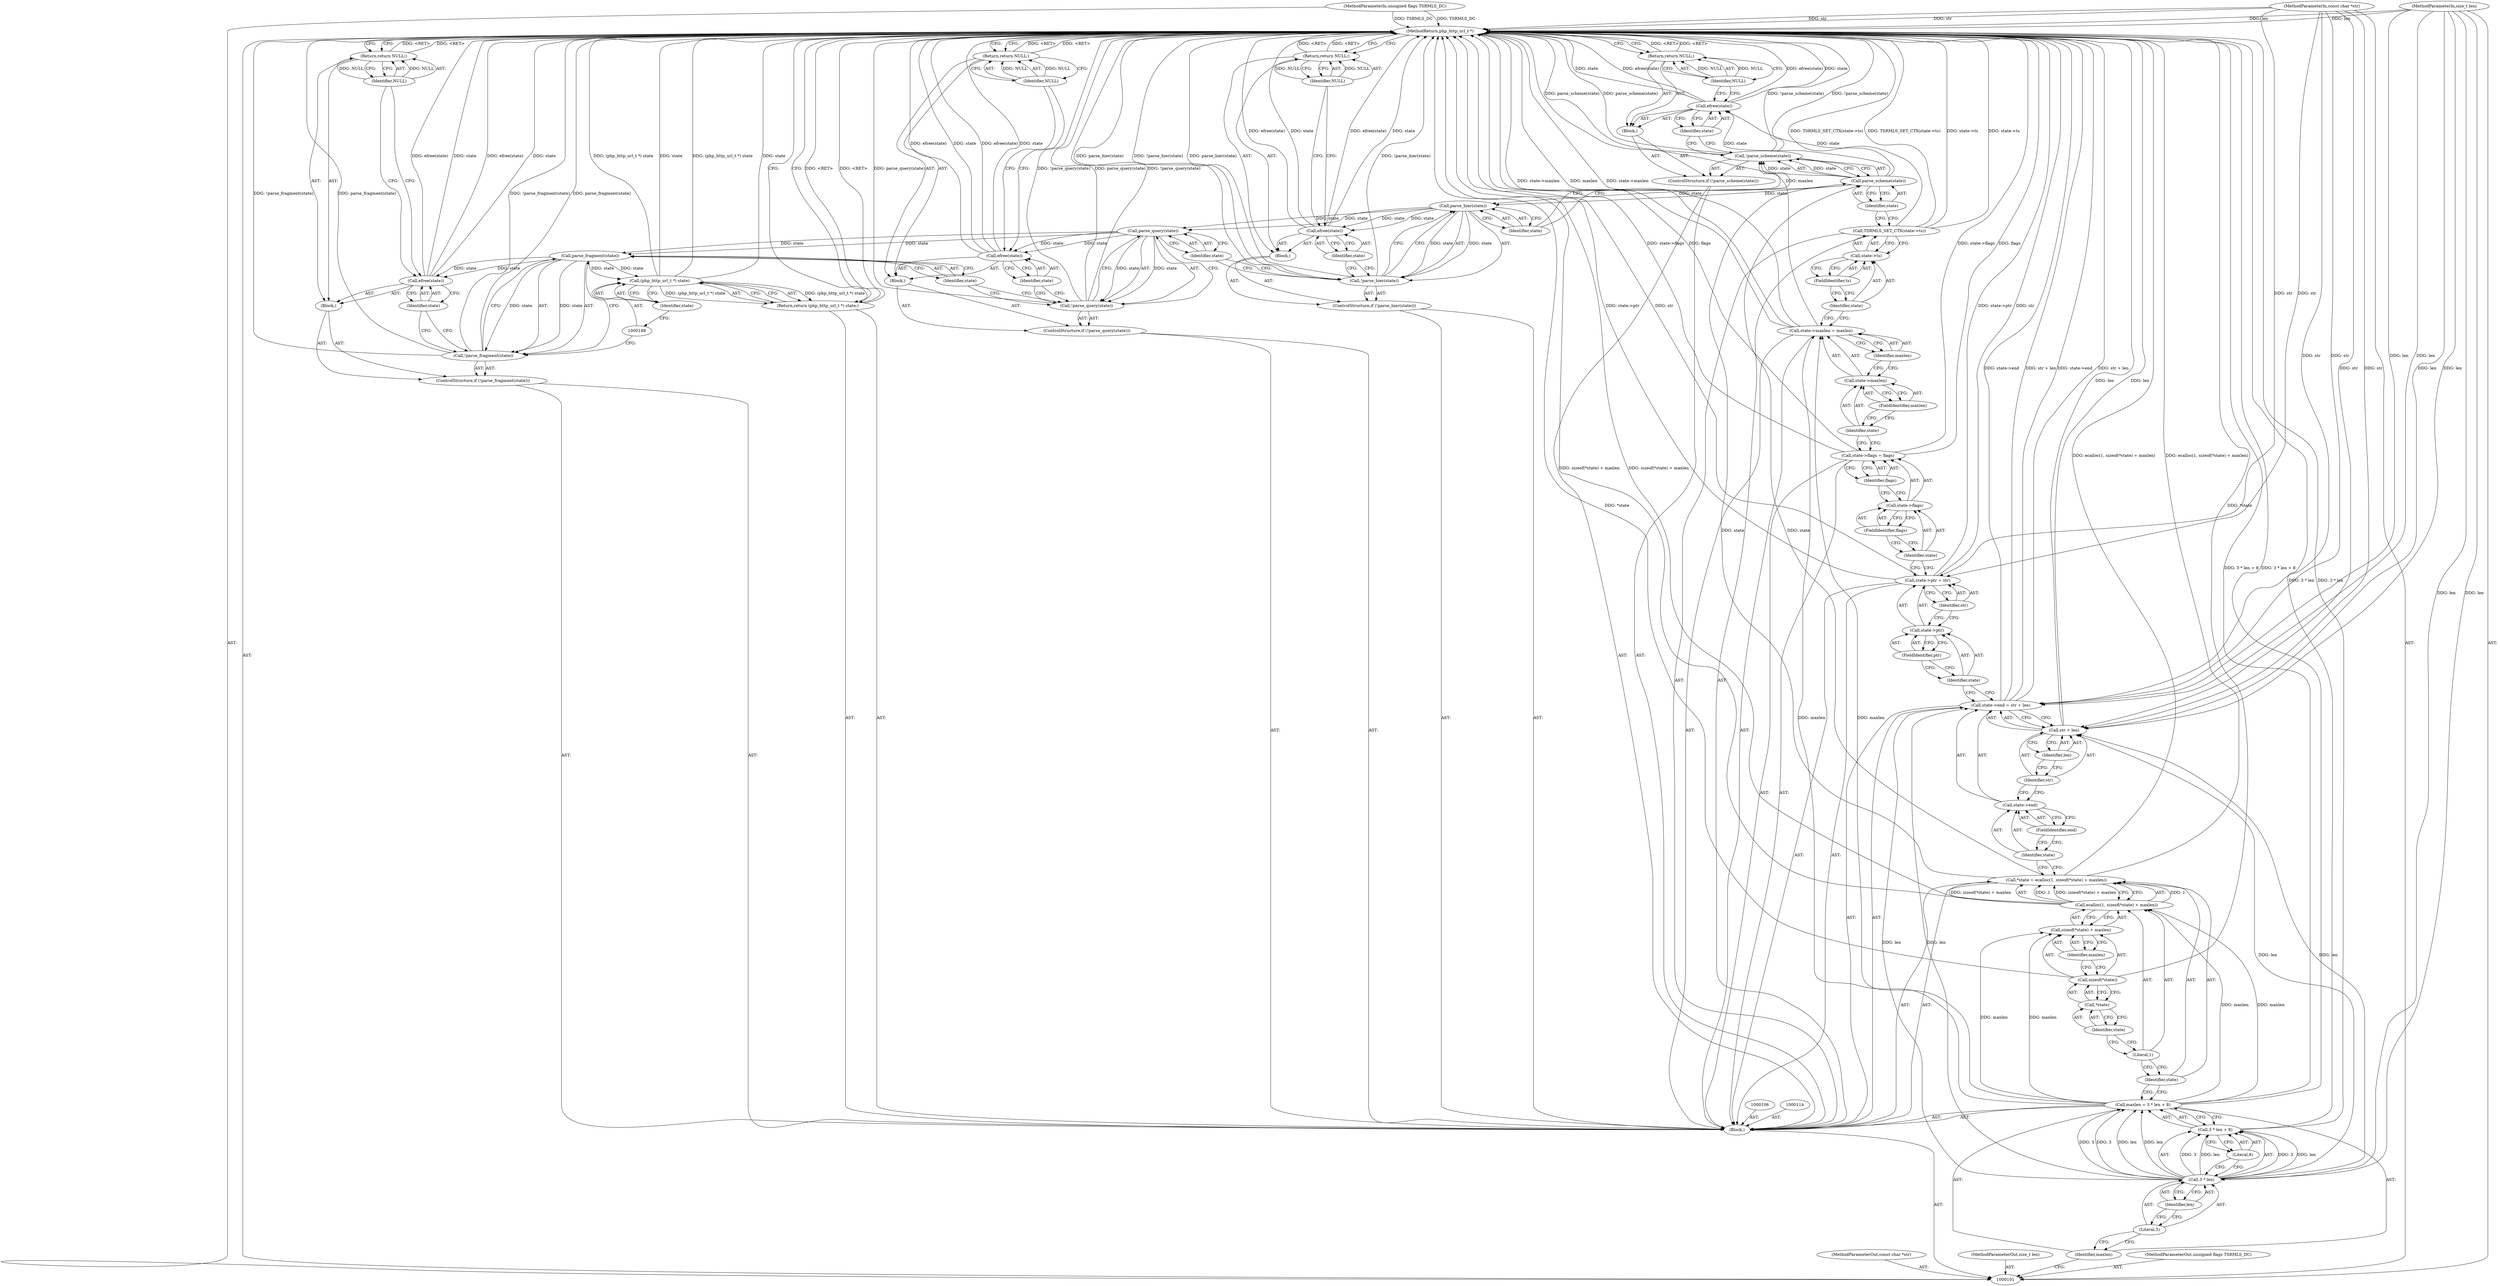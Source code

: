 digraph "0_ext-http_3724cd76a28be1d6049b5537232e97ac_0" {
"1000190" [label="(MethodReturn,php_http_url_t *)"];
"1000102" [label="(MethodParameterIn,const char *str)"];
"1000266" [label="(MethodParameterOut,const char *str)"];
"1000103" [label="(MethodParameterIn,size_t len)"];
"1000267" [label="(MethodParameterOut,size_t len)"];
"1000104" [label="(MethodParameterIn,unsigned flags TSRMLS_DC)"];
"1000268" [label="(MethodParameterOut,unsigned flags TSRMLS_DC)"];
"1000146" [label="(Call,TSRMLS_SET_CTX(state->ts))"];
"1000147" [label="(Call,state->ts)"];
"1000148" [label="(Identifier,state)"];
"1000149" [label="(FieldIdentifier,ts)"];
"1000150" [label="(ControlStructure,if (!parse_scheme(state)))"];
"1000153" [label="(Identifier,state)"];
"1000154" [label="(Block,)"];
"1000151" [label="(Call,!parse_scheme(state))"];
"1000152" [label="(Call,parse_scheme(state))"];
"1000155" [label="(Call,efree(state))"];
"1000156" [label="(Identifier,state)"];
"1000157" [label="(Return,return NULL;)"];
"1000158" [label="(Identifier,NULL)"];
"1000159" [label="(ControlStructure,if (!parse_hier(state)))"];
"1000162" [label="(Identifier,state)"];
"1000163" [label="(Block,)"];
"1000160" [label="(Call,!parse_hier(state))"];
"1000161" [label="(Call,parse_hier(state))"];
"1000164" [label="(Call,efree(state))"];
"1000165" [label="(Identifier,state)"];
"1000105" [label="(Block,)"];
"1000166" [label="(Return,return NULL;)"];
"1000167" [label="(Identifier,NULL)"];
"1000168" [label="(ControlStructure,if (!parse_query(state)))"];
"1000171" [label="(Identifier,state)"];
"1000172" [label="(Block,)"];
"1000169" [label="(Call,!parse_query(state))"];
"1000170" [label="(Call,parse_query(state))"];
"1000173" [label="(Call,efree(state))"];
"1000174" [label="(Identifier,state)"];
"1000175" [label="(Return,return NULL;)"];
"1000176" [label="(Identifier,NULL)"];
"1000177" [label="(ControlStructure,if (!parse_fragment(state)))"];
"1000180" [label="(Identifier,state)"];
"1000181" [label="(Block,)"];
"1000178" [label="(Call,!parse_fragment(state))"];
"1000179" [label="(Call,parse_fragment(state))"];
"1000109" [label="(Call,3 * len + 8)"];
"1000110" [label="(Call,3 * len)"];
"1000111" [label="(Literal,3)"];
"1000112" [label="(Identifier,len)"];
"1000113" [label="(Literal,8)"];
"1000107" [label="(Call,maxlen = 3 * len + 8)"];
"1000108" [label="(Identifier,maxlen)"];
"1000182" [label="(Call,efree(state))"];
"1000183" [label="(Identifier,state)"];
"1000184" [label="(Return,return NULL;)"];
"1000185" [label="(Identifier,NULL)"];
"1000186" [label="(Return,return (php_http_url_t *) state;)"];
"1000189" [label="(Identifier,state)"];
"1000187" [label="(Call,(php_http_url_t *) state)"];
"1000115" [label="(Call,*state = ecalloc(1, sizeof(*state) + maxlen))"];
"1000116" [label="(Identifier,state)"];
"1000117" [label="(Call,ecalloc(1, sizeof(*state) + maxlen))"];
"1000118" [label="(Literal,1)"];
"1000119" [label="(Call,sizeof(*state) + maxlen)"];
"1000120" [label="(Call,sizeof(*state))"];
"1000121" [label="(Call,*state)"];
"1000122" [label="(Identifier,state)"];
"1000123" [label="(Identifier,maxlen)"];
"1000128" [label="(Call,str + len)"];
"1000129" [label="(Identifier,str)"];
"1000124" [label="(Call,state->end = str + len)"];
"1000125" [label="(Call,state->end)"];
"1000126" [label="(Identifier,state)"];
"1000130" [label="(Identifier,len)"];
"1000127" [label="(FieldIdentifier,end)"];
"1000131" [label="(Call,state->ptr = str)"];
"1000132" [label="(Call,state->ptr)"];
"1000133" [label="(Identifier,state)"];
"1000135" [label="(Identifier,str)"];
"1000134" [label="(FieldIdentifier,ptr)"];
"1000136" [label="(Call,state->flags = flags)"];
"1000137" [label="(Call,state->flags)"];
"1000138" [label="(Identifier,state)"];
"1000140" [label="(Identifier,flags)"];
"1000139" [label="(FieldIdentifier,flags)"];
"1000141" [label="(Call,state->maxlen = maxlen)"];
"1000142" [label="(Call,state->maxlen)"];
"1000143" [label="(Identifier,state)"];
"1000145" [label="(Identifier,maxlen)"];
"1000144" [label="(FieldIdentifier,maxlen)"];
"1000190" -> "1000101"  [label="AST: "];
"1000190" -> "1000157"  [label="CFG: "];
"1000190" -> "1000166"  [label="CFG: "];
"1000190" -> "1000175"  [label="CFG: "];
"1000190" -> "1000184"  [label="CFG: "];
"1000190" -> "1000186"  [label="CFG: "];
"1000184" -> "1000190"  [label="DDG: <RET>"];
"1000186" -> "1000190"  [label="DDG: <RET>"];
"1000166" -> "1000190"  [label="DDG: <RET>"];
"1000175" -> "1000190"  [label="DDG: <RET>"];
"1000157" -> "1000190"  [label="DDG: <RET>"];
"1000124" -> "1000190"  [label="DDG: state->end"];
"1000124" -> "1000190"  [label="DDG: str + len"];
"1000169" -> "1000190"  [label="DDG: !parse_query(state)"];
"1000169" -> "1000190"  [label="DDG: parse_query(state)"];
"1000102" -> "1000190"  [label="DDG: str"];
"1000117" -> "1000190"  [label="DDG: sizeof(*state) + maxlen"];
"1000146" -> "1000190"  [label="DDG: TSRMLS_SET_CTX(state->ts)"];
"1000146" -> "1000190"  [label="DDG: state->ts"];
"1000182" -> "1000190"  [label="DDG: efree(state)"];
"1000182" -> "1000190"  [label="DDG: state"];
"1000178" -> "1000190"  [label="DDG: !parse_fragment(state)"];
"1000178" -> "1000190"  [label="DDG: parse_fragment(state)"];
"1000115" -> "1000190"  [label="DDG: ecalloc(1, sizeof(*state) + maxlen)"];
"1000128" -> "1000190"  [label="DDG: len"];
"1000164" -> "1000190"  [label="DDG: efree(state)"];
"1000164" -> "1000190"  [label="DDG: state"];
"1000187" -> "1000190"  [label="DDG: (php_http_url_t *) state"];
"1000187" -> "1000190"  [label="DDG: state"];
"1000141" -> "1000190"  [label="DDG: state->maxlen"];
"1000141" -> "1000190"  [label="DDG: maxlen"];
"1000151" -> "1000190"  [label="DDG: !parse_scheme(state)"];
"1000151" -> "1000190"  [label="DDG: parse_scheme(state)"];
"1000104" -> "1000190"  [label="DDG: TSRMLS_DC"];
"1000160" -> "1000190"  [label="DDG: !parse_hier(state)"];
"1000160" -> "1000190"  [label="DDG: parse_hier(state)"];
"1000131" -> "1000190"  [label="DDG: state->ptr"];
"1000131" -> "1000190"  [label="DDG: str"];
"1000136" -> "1000190"  [label="DDG: flags"];
"1000136" -> "1000190"  [label="DDG: state->flags"];
"1000155" -> "1000190"  [label="DDG: efree(state)"];
"1000155" -> "1000190"  [label="DDG: state"];
"1000103" -> "1000190"  [label="DDG: len"];
"1000120" -> "1000190"  [label="DDG: *state"];
"1000109" -> "1000190"  [label="DDG: 3 * len"];
"1000173" -> "1000190"  [label="DDG: efree(state)"];
"1000173" -> "1000190"  [label="DDG: state"];
"1000107" -> "1000190"  [label="DDG: 3 * len + 8"];
"1000102" -> "1000101"  [label="AST: "];
"1000102" -> "1000190"  [label="DDG: str"];
"1000102" -> "1000124"  [label="DDG: str"];
"1000102" -> "1000128"  [label="DDG: str"];
"1000102" -> "1000131"  [label="DDG: str"];
"1000266" -> "1000101"  [label="AST: "];
"1000103" -> "1000101"  [label="AST: "];
"1000103" -> "1000190"  [label="DDG: len"];
"1000103" -> "1000110"  [label="DDG: len"];
"1000103" -> "1000124"  [label="DDG: len"];
"1000103" -> "1000128"  [label="DDG: len"];
"1000267" -> "1000101"  [label="AST: "];
"1000104" -> "1000101"  [label="AST: "];
"1000104" -> "1000190"  [label="DDG: TSRMLS_DC"];
"1000268" -> "1000101"  [label="AST: "];
"1000146" -> "1000105"  [label="AST: "];
"1000146" -> "1000147"  [label="CFG: "];
"1000147" -> "1000146"  [label="AST: "];
"1000153" -> "1000146"  [label="CFG: "];
"1000146" -> "1000190"  [label="DDG: TSRMLS_SET_CTX(state->ts)"];
"1000146" -> "1000190"  [label="DDG: state->ts"];
"1000147" -> "1000146"  [label="AST: "];
"1000147" -> "1000149"  [label="CFG: "];
"1000148" -> "1000147"  [label="AST: "];
"1000149" -> "1000147"  [label="AST: "];
"1000146" -> "1000147"  [label="CFG: "];
"1000148" -> "1000147"  [label="AST: "];
"1000148" -> "1000141"  [label="CFG: "];
"1000149" -> "1000148"  [label="CFG: "];
"1000149" -> "1000147"  [label="AST: "];
"1000149" -> "1000148"  [label="CFG: "];
"1000147" -> "1000149"  [label="CFG: "];
"1000150" -> "1000105"  [label="AST: "];
"1000151" -> "1000150"  [label="AST: "];
"1000154" -> "1000150"  [label="AST: "];
"1000153" -> "1000152"  [label="AST: "];
"1000153" -> "1000146"  [label="CFG: "];
"1000152" -> "1000153"  [label="CFG: "];
"1000154" -> "1000150"  [label="AST: "];
"1000155" -> "1000154"  [label="AST: "];
"1000157" -> "1000154"  [label="AST: "];
"1000151" -> "1000150"  [label="AST: "];
"1000151" -> "1000152"  [label="CFG: "];
"1000152" -> "1000151"  [label="AST: "];
"1000156" -> "1000151"  [label="CFG: "];
"1000162" -> "1000151"  [label="CFG: "];
"1000151" -> "1000190"  [label="DDG: !parse_scheme(state)"];
"1000151" -> "1000190"  [label="DDG: parse_scheme(state)"];
"1000152" -> "1000151"  [label="DDG: state"];
"1000152" -> "1000151"  [label="AST: "];
"1000152" -> "1000153"  [label="CFG: "];
"1000153" -> "1000152"  [label="AST: "];
"1000151" -> "1000152"  [label="CFG: "];
"1000152" -> "1000151"  [label="DDG: state"];
"1000115" -> "1000152"  [label="DDG: state"];
"1000152" -> "1000155"  [label="DDG: state"];
"1000152" -> "1000161"  [label="DDG: state"];
"1000155" -> "1000154"  [label="AST: "];
"1000155" -> "1000156"  [label="CFG: "];
"1000156" -> "1000155"  [label="AST: "];
"1000158" -> "1000155"  [label="CFG: "];
"1000155" -> "1000190"  [label="DDG: efree(state)"];
"1000155" -> "1000190"  [label="DDG: state"];
"1000152" -> "1000155"  [label="DDG: state"];
"1000156" -> "1000155"  [label="AST: "];
"1000156" -> "1000151"  [label="CFG: "];
"1000155" -> "1000156"  [label="CFG: "];
"1000157" -> "1000154"  [label="AST: "];
"1000157" -> "1000158"  [label="CFG: "];
"1000158" -> "1000157"  [label="AST: "];
"1000190" -> "1000157"  [label="CFG: "];
"1000157" -> "1000190"  [label="DDG: <RET>"];
"1000158" -> "1000157"  [label="DDG: NULL"];
"1000158" -> "1000157"  [label="AST: "];
"1000158" -> "1000155"  [label="CFG: "];
"1000157" -> "1000158"  [label="CFG: "];
"1000158" -> "1000157"  [label="DDG: NULL"];
"1000159" -> "1000105"  [label="AST: "];
"1000160" -> "1000159"  [label="AST: "];
"1000163" -> "1000159"  [label="AST: "];
"1000162" -> "1000161"  [label="AST: "];
"1000162" -> "1000151"  [label="CFG: "];
"1000161" -> "1000162"  [label="CFG: "];
"1000163" -> "1000159"  [label="AST: "];
"1000164" -> "1000163"  [label="AST: "];
"1000166" -> "1000163"  [label="AST: "];
"1000160" -> "1000159"  [label="AST: "];
"1000160" -> "1000161"  [label="CFG: "];
"1000161" -> "1000160"  [label="AST: "];
"1000165" -> "1000160"  [label="CFG: "];
"1000171" -> "1000160"  [label="CFG: "];
"1000160" -> "1000190"  [label="DDG: !parse_hier(state)"];
"1000160" -> "1000190"  [label="DDG: parse_hier(state)"];
"1000161" -> "1000160"  [label="DDG: state"];
"1000161" -> "1000160"  [label="AST: "];
"1000161" -> "1000162"  [label="CFG: "];
"1000162" -> "1000161"  [label="AST: "];
"1000160" -> "1000161"  [label="CFG: "];
"1000161" -> "1000160"  [label="DDG: state"];
"1000152" -> "1000161"  [label="DDG: state"];
"1000161" -> "1000164"  [label="DDG: state"];
"1000161" -> "1000170"  [label="DDG: state"];
"1000164" -> "1000163"  [label="AST: "];
"1000164" -> "1000165"  [label="CFG: "];
"1000165" -> "1000164"  [label="AST: "];
"1000167" -> "1000164"  [label="CFG: "];
"1000164" -> "1000190"  [label="DDG: efree(state)"];
"1000164" -> "1000190"  [label="DDG: state"];
"1000161" -> "1000164"  [label="DDG: state"];
"1000165" -> "1000164"  [label="AST: "];
"1000165" -> "1000160"  [label="CFG: "];
"1000164" -> "1000165"  [label="CFG: "];
"1000105" -> "1000101"  [label="AST: "];
"1000106" -> "1000105"  [label="AST: "];
"1000107" -> "1000105"  [label="AST: "];
"1000114" -> "1000105"  [label="AST: "];
"1000115" -> "1000105"  [label="AST: "];
"1000124" -> "1000105"  [label="AST: "];
"1000131" -> "1000105"  [label="AST: "];
"1000136" -> "1000105"  [label="AST: "];
"1000141" -> "1000105"  [label="AST: "];
"1000146" -> "1000105"  [label="AST: "];
"1000150" -> "1000105"  [label="AST: "];
"1000159" -> "1000105"  [label="AST: "];
"1000168" -> "1000105"  [label="AST: "];
"1000177" -> "1000105"  [label="AST: "];
"1000186" -> "1000105"  [label="AST: "];
"1000166" -> "1000163"  [label="AST: "];
"1000166" -> "1000167"  [label="CFG: "];
"1000167" -> "1000166"  [label="AST: "];
"1000190" -> "1000166"  [label="CFG: "];
"1000166" -> "1000190"  [label="DDG: <RET>"];
"1000167" -> "1000166"  [label="DDG: NULL"];
"1000167" -> "1000166"  [label="AST: "];
"1000167" -> "1000164"  [label="CFG: "];
"1000166" -> "1000167"  [label="CFG: "];
"1000167" -> "1000166"  [label="DDG: NULL"];
"1000168" -> "1000105"  [label="AST: "];
"1000169" -> "1000168"  [label="AST: "];
"1000172" -> "1000168"  [label="AST: "];
"1000171" -> "1000170"  [label="AST: "];
"1000171" -> "1000160"  [label="CFG: "];
"1000170" -> "1000171"  [label="CFG: "];
"1000172" -> "1000168"  [label="AST: "];
"1000173" -> "1000172"  [label="AST: "];
"1000175" -> "1000172"  [label="AST: "];
"1000169" -> "1000168"  [label="AST: "];
"1000169" -> "1000170"  [label="CFG: "];
"1000170" -> "1000169"  [label="AST: "];
"1000174" -> "1000169"  [label="CFG: "];
"1000180" -> "1000169"  [label="CFG: "];
"1000169" -> "1000190"  [label="DDG: !parse_query(state)"];
"1000169" -> "1000190"  [label="DDG: parse_query(state)"];
"1000170" -> "1000169"  [label="DDG: state"];
"1000170" -> "1000169"  [label="AST: "];
"1000170" -> "1000171"  [label="CFG: "];
"1000171" -> "1000170"  [label="AST: "];
"1000169" -> "1000170"  [label="CFG: "];
"1000170" -> "1000169"  [label="DDG: state"];
"1000161" -> "1000170"  [label="DDG: state"];
"1000170" -> "1000173"  [label="DDG: state"];
"1000170" -> "1000179"  [label="DDG: state"];
"1000173" -> "1000172"  [label="AST: "];
"1000173" -> "1000174"  [label="CFG: "];
"1000174" -> "1000173"  [label="AST: "];
"1000176" -> "1000173"  [label="CFG: "];
"1000173" -> "1000190"  [label="DDG: efree(state)"];
"1000173" -> "1000190"  [label="DDG: state"];
"1000170" -> "1000173"  [label="DDG: state"];
"1000174" -> "1000173"  [label="AST: "];
"1000174" -> "1000169"  [label="CFG: "];
"1000173" -> "1000174"  [label="CFG: "];
"1000175" -> "1000172"  [label="AST: "];
"1000175" -> "1000176"  [label="CFG: "];
"1000176" -> "1000175"  [label="AST: "];
"1000190" -> "1000175"  [label="CFG: "];
"1000175" -> "1000190"  [label="DDG: <RET>"];
"1000176" -> "1000175"  [label="DDG: NULL"];
"1000176" -> "1000175"  [label="AST: "];
"1000176" -> "1000173"  [label="CFG: "];
"1000175" -> "1000176"  [label="CFG: "];
"1000176" -> "1000175"  [label="DDG: NULL"];
"1000177" -> "1000105"  [label="AST: "];
"1000178" -> "1000177"  [label="AST: "];
"1000181" -> "1000177"  [label="AST: "];
"1000180" -> "1000179"  [label="AST: "];
"1000180" -> "1000169"  [label="CFG: "];
"1000179" -> "1000180"  [label="CFG: "];
"1000181" -> "1000177"  [label="AST: "];
"1000182" -> "1000181"  [label="AST: "];
"1000184" -> "1000181"  [label="AST: "];
"1000178" -> "1000177"  [label="AST: "];
"1000178" -> "1000179"  [label="CFG: "];
"1000179" -> "1000178"  [label="AST: "];
"1000183" -> "1000178"  [label="CFG: "];
"1000188" -> "1000178"  [label="CFG: "];
"1000178" -> "1000190"  [label="DDG: !parse_fragment(state)"];
"1000178" -> "1000190"  [label="DDG: parse_fragment(state)"];
"1000179" -> "1000178"  [label="DDG: state"];
"1000179" -> "1000178"  [label="AST: "];
"1000179" -> "1000180"  [label="CFG: "];
"1000180" -> "1000179"  [label="AST: "];
"1000178" -> "1000179"  [label="CFG: "];
"1000179" -> "1000178"  [label="DDG: state"];
"1000170" -> "1000179"  [label="DDG: state"];
"1000179" -> "1000182"  [label="DDG: state"];
"1000179" -> "1000187"  [label="DDG: state"];
"1000109" -> "1000107"  [label="AST: "];
"1000109" -> "1000113"  [label="CFG: "];
"1000110" -> "1000109"  [label="AST: "];
"1000113" -> "1000109"  [label="AST: "];
"1000107" -> "1000109"  [label="CFG: "];
"1000109" -> "1000190"  [label="DDG: 3 * len"];
"1000110" -> "1000109"  [label="DDG: 3"];
"1000110" -> "1000109"  [label="DDG: len"];
"1000110" -> "1000109"  [label="AST: "];
"1000110" -> "1000112"  [label="CFG: "];
"1000111" -> "1000110"  [label="AST: "];
"1000112" -> "1000110"  [label="AST: "];
"1000113" -> "1000110"  [label="CFG: "];
"1000110" -> "1000107"  [label="DDG: 3"];
"1000110" -> "1000107"  [label="DDG: len"];
"1000110" -> "1000109"  [label="DDG: 3"];
"1000110" -> "1000109"  [label="DDG: len"];
"1000103" -> "1000110"  [label="DDG: len"];
"1000110" -> "1000124"  [label="DDG: len"];
"1000110" -> "1000128"  [label="DDG: len"];
"1000111" -> "1000110"  [label="AST: "];
"1000111" -> "1000108"  [label="CFG: "];
"1000112" -> "1000111"  [label="CFG: "];
"1000112" -> "1000110"  [label="AST: "];
"1000112" -> "1000111"  [label="CFG: "];
"1000110" -> "1000112"  [label="CFG: "];
"1000113" -> "1000109"  [label="AST: "];
"1000113" -> "1000110"  [label="CFG: "];
"1000109" -> "1000113"  [label="CFG: "];
"1000107" -> "1000105"  [label="AST: "];
"1000107" -> "1000109"  [label="CFG: "];
"1000108" -> "1000107"  [label="AST: "];
"1000109" -> "1000107"  [label="AST: "];
"1000116" -> "1000107"  [label="CFG: "];
"1000107" -> "1000190"  [label="DDG: 3 * len + 8"];
"1000110" -> "1000107"  [label="DDG: 3"];
"1000110" -> "1000107"  [label="DDG: len"];
"1000107" -> "1000117"  [label="DDG: maxlen"];
"1000107" -> "1000119"  [label="DDG: maxlen"];
"1000107" -> "1000141"  [label="DDG: maxlen"];
"1000108" -> "1000107"  [label="AST: "];
"1000108" -> "1000101"  [label="CFG: "];
"1000111" -> "1000108"  [label="CFG: "];
"1000182" -> "1000181"  [label="AST: "];
"1000182" -> "1000183"  [label="CFG: "];
"1000183" -> "1000182"  [label="AST: "];
"1000185" -> "1000182"  [label="CFG: "];
"1000182" -> "1000190"  [label="DDG: efree(state)"];
"1000182" -> "1000190"  [label="DDG: state"];
"1000179" -> "1000182"  [label="DDG: state"];
"1000183" -> "1000182"  [label="AST: "];
"1000183" -> "1000178"  [label="CFG: "];
"1000182" -> "1000183"  [label="CFG: "];
"1000184" -> "1000181"  [label="AST: "];
"1000184" -> "1000185"  [label="CFG: "];
"1000185" -> "1000184"  [label="AST: "];
"1000190" -> "1000184"  [label="CFG: "];
"1000184" -> "1000190"  [label="DDG: <RET>"];
"1000185" -> "1000184"  [label="DDG: NULL"];
"1000185" -> "1000184"  [label="AST: "];
"1000185" -> "1000182"  [label="CFG: "];
"1000184" -> "1000185"  [label="CFG: "];
"1000185" -> "1000184"  [label="DDG: NULL"];
"1000186" -> "1000105"  [label="AST: "];
"1000186" -> "1000187"  [label="CFG: "];
"1000187" -> "1000186"  [label="AST: "];
"1000190" -> "1000186"  [label="CFG: "];
"1000186" -> "1000190"  [label="DDG: <RET>"];
"1000187" -> "1000186"  [label="DDG: (php_http_url_t *) state"];
"1000189" -> "1000187"  [label="AST: "];
"1000189" -> "1000188"  [label="CFG: "];
"1000187" -> "1000189"  [label="CFG: "];
"1000187" -> "1000186"  [label="AST: "];
"1000187" -> "1000189"  [label="CFG: "];
"1000188" -> "1000187"  [label="AST: "];
"1000189" -> "1000187"  [label="AST: "];
"1000186" -> "1000187"  [label="CFG: "];
"1000187" -> "1000190"  [label="DDG: (php_http_url_t *) state"];
"1000187" -> "1000190"  [label="DDG: state"];
"1000187" -> "1000186"  [label="DDG: (php_http_url_t *) state"];
"1000179" -> "1000187"  [label="DDG: state"];
"1000115" -> "1000105"  [label="AST: "];
"1000115" -> "1000117"  [label="CFG: "];
"1000116" -> "1000115"  [label="AST: "];
"1000117" -> "1000115"  [label="AST: "];
"1000126" -> "1000115"  [label="CFG: "];
"1000115" -> "1000190"  [label="DDG: ecalloc(1, sizeof(*state) + maxlen)"];
"1000117" -> "1000115"  [label="DDG: 1"];
"1000117" -> "1000115"  [label="DDG: sizeof(*state) + maxlen"];
"1000115" -> "1000152"  [label="DDG: state"];
"1000116" -> "1000115"  [label="AST: "];
"1000116" -> "1000107"  [label="CFG: "];
"1000118" -> "1000116"  [label="CFG: "];
"1000117" -> "1000115"  [label="AST: "];
"1000117" -> "1000119"  [label="CFG: "];
"1000118" -> "1000117"  [label="AST: "];
"1000119" -> "1000117"  [label="AST: "];
"1000115" -> "1000117"  [label="CFG: "];
"1000117" -> "1000190"  [label="DDG: sizeof(*state) + maxlen"];
"1000117" -> "1000115"  [label="DDG: 1"];
"1000117" -> "1000115"  [label="DDG: sizeof(*state) + maxlen"];
"1000107" -> "1000117"  [label="DDG: maxlen"];
"1000118" -> "1000117"  [label="AST: "];
"1000118" -> "1000116"  [label="CFG: "];
"1000122" -> "1000118"  [label="CFG: "];
"1000119" -> "1000117"  [label="AST: "];
"1000119" -> "1000123"  [label="CFG: "];
"1000120" -> "1000119"  [label="AST: "];
"1000123" -> "1000119"  [label="AST: "];
"1000117" -> "1000119"  [label="CFG: "];
"1000107" -> "1000119"  [label="DDG: maxlen"];
"1000120" -> "1000119"  [label="AST: "];
"1000120" -> "1000121"  [label="CFG: "];
"1000121" -> "1000120"  [label="AST: "];
"1000123" -> "1000120"  [label="CFG: "];
"1000120" -> "1000190"  [label="DDG: *state"];
"1000121" -> "1000120"  [label="AST: "];
"1000121" -> "1000122"  [label="CFG: "];
"1000122" -> "1000121"  [label="AST: "];
"1000120" -> "1000121"  [label="CFG: "];
"1000122" -> "1000121"  [label="AST: "];
"1000122" -> "1000118"  [label="CFG: "];
"1000121" -> "1000122"  [label="CFG: "];
"1000123" -> "1000119"  [label="AST: "];
"1000123" -> "1000120"  [label="CFG: "];
"1000119" -> "1000123"  [label="CFG: "];
"1000128" -> "1000124"  [label="AST: "];
"1000128" -> "1000130"  [label="CFG: "];
"1000129" -> "1000128"  [label="AST: "];
"1000130" -> "1000128"  [label="AST: "];
"1000124" -> "1000128"  [label="CFG: "];
"1000128" -> "1000190"  [label="DDG: len"];
"1000102" -> "1000128"  [label="DDG: str"];
"1000110" -> "1000128"  [label="DDG: len"];
"1000103" -> "1000128"  [label="DDG: len"];
"1000129" -> "1000128"  [label="AST: "];
"1000129" -> "1000125"  [label="CFG: "];
"1000130" -> "1000129"  [label="CFG: "];
"1000124" -> "1000105"  [label="AST: "];
"1000124" -> "1000128"  [label="CFG: "];
"1000125" -> "1000124"  [label="AST: "];
"1000128" -> "1000124"  [label="AST: "];
"1000133" -> "1000124"  [label="CFG: "];
"1000124" -> "1000190"  [label="DDG: state->end"];
"1000124" -> "1000190"  [label="DDG: str + len"];
"1000102" -> "1000124"  [label="DDG: str"];
"1000110" -> "1000124"  [label="DDG: len"];
"1000103" -> "1000124"  [label="DDG: len"];
"1000125" -> "1000124"  [label="AST: "];
"1000125" -> "1000127"  [label="CFG: "];
"1000126" -> "1000125"  [label="AST: "];
"1000127" -> "1000125"  [label="AST: "];
"1000129" -> "1000125"  [label="CFG: "];
"1000126" -> "1000125"  [label="AST: "];
"1000126" -> "1000115"  [label="CFG: "];
"1000127" -> "1000126"  [label="CFG: "];
"1000130" -> "1000128"  [label="AST: "];
"1000130" -> "1000129"  [label="CFG: "];
"1000128" -> "1000130"  [label="CFG: "];
"1000127" -> "1000125"  [label="AST: "];
"1000127" -> "1000126"  [label="CFG: "];
"1000125" -> "1000127"  [label="CFG: "];
"1000131" -> "1000105"  [label="AST: "];
"1000131" -> "1000135"  [label="CFG: "];
"1000132" -> "1000131"  [label="AST: "];
"1000135" -> "1000131"  [label="AST: "];
"1000138" -> "1000131"  [label="CFG: "];
"1000131" -> "1000190"  [label="DDG: state->ptr"];
"1000131" -> "1000190"  [label="DDG: str"];
"1000102" -> "1000131"  [label="DDG: str"];
"1000132" -> "1000131"  [label="AST: "];
"1000132" -> "1000134"  [label="CFG: "];
"1000133" -> "1000132"  [label="AST: "];
"1000134" -> "1000132"  [label="AST: "];
"1000135" -> "1000132"  [label="CFG: "];
"1000133" -> "1000132"  [label="AST: "];
"1000133" -> "1000124"  [label="CFG: "];
"1000134" -> "1000133"  [label="CFG: "];
"1000135" -> "1000131"  [label="AST: "];
"1000135" -> "1000132"  [label="CFG: "];
"1000131" -> "1000135"  [label="CFG: "];
"1000134" -> "1000132"  [label="AST: "];
"1000134" -> "1000133"  [label="CFG: "];
"1000132" -> "1000134"  [label="CFG: "];
"1000136" -> "1000105"  [label="AST: "];
"1000136" -> "1000140"  [label="CFG: "];
"1000137" -> "1000136"  [label="AST: "];
"1000140" -> "1000136"  [label="AST: "];
"1000143" -> "1000136"  [label="CFG: "];
"1000136" -> "1000190"  [label="DDG: flags"];
"1000136" -> "1000190"  [label="DDG: state->flags"];
"1000137" -> "1000136"  [label="AST: "];
"1000137" -> "1000139"  [label="CFG: "];
"1000138" -> "1000137"  [label="AST: "];
"1000139" -> "1000137"  [label="AST: "];
"1000140" -> "1000137"  [label="CFG: "];
"1000138" -> "1000137"  [label="AST: "];
"1000138" -> "1000131"  [label="CFG: "];
"1000139" -> "1000138"  [label="CFG: "];
"1000140" -> "1000136"  [label="AST: "];
"1000140" -> "1000137"  [label="CFG: "];
"1000136" -> "1000140"  [label="CFG: "];
"1000139" -> "1000137"  [label="AST: "];
"1000139" -> "1000138"  [label="CFG: "];
"1000137" -> "1000139"  [label="CFG: "];
"1000141" -> "1000105"  [label="AST: "];
"1000141" -> "1000145"  [label="CFG: "];
"1000142" -> "1000141"  [label="AST: "];
"1000145" -> "1000141"  [label="AST: "];
"1000148" -> "1000141"  [label="CFG: "];
"1000141" -> "1000190"  [label="DDG: state->maxlen"];
"1000141" -> "1000190"  [label="DDG: maxlen"];
"1000107" -> "1000141"  [label="DDG: maxlen"];
"1000142" -> "1000141"  [label="AST: "];
"1000142" -> "1000144"  [label="CFG: "];
"1000143" -> "1000142"  [label="AST: "];
"1000144" -> "1000142"  [label="AST: "];
"1000145" -> "1000142"  [label="CFG: "];
"1000143" -> "1000142"  [label="AST: "];
"1000143" -> "1000136"  [label="CFG: "];
"1000144" -> "1000143"  [label="CFG: "];
"1000145" -> "1000141"  [label="AST: "];
"1000145" -> "1000142"  [label="CFG: "];
"1000141" -> "1000145"  [label="CFG: "];
"1000144" -> "1000142"  [label="AST: "];
"1000144" -> "1000143"  [label="CFG: "];
"1000142" -> "1000144"  [label="CFG: "];
}
